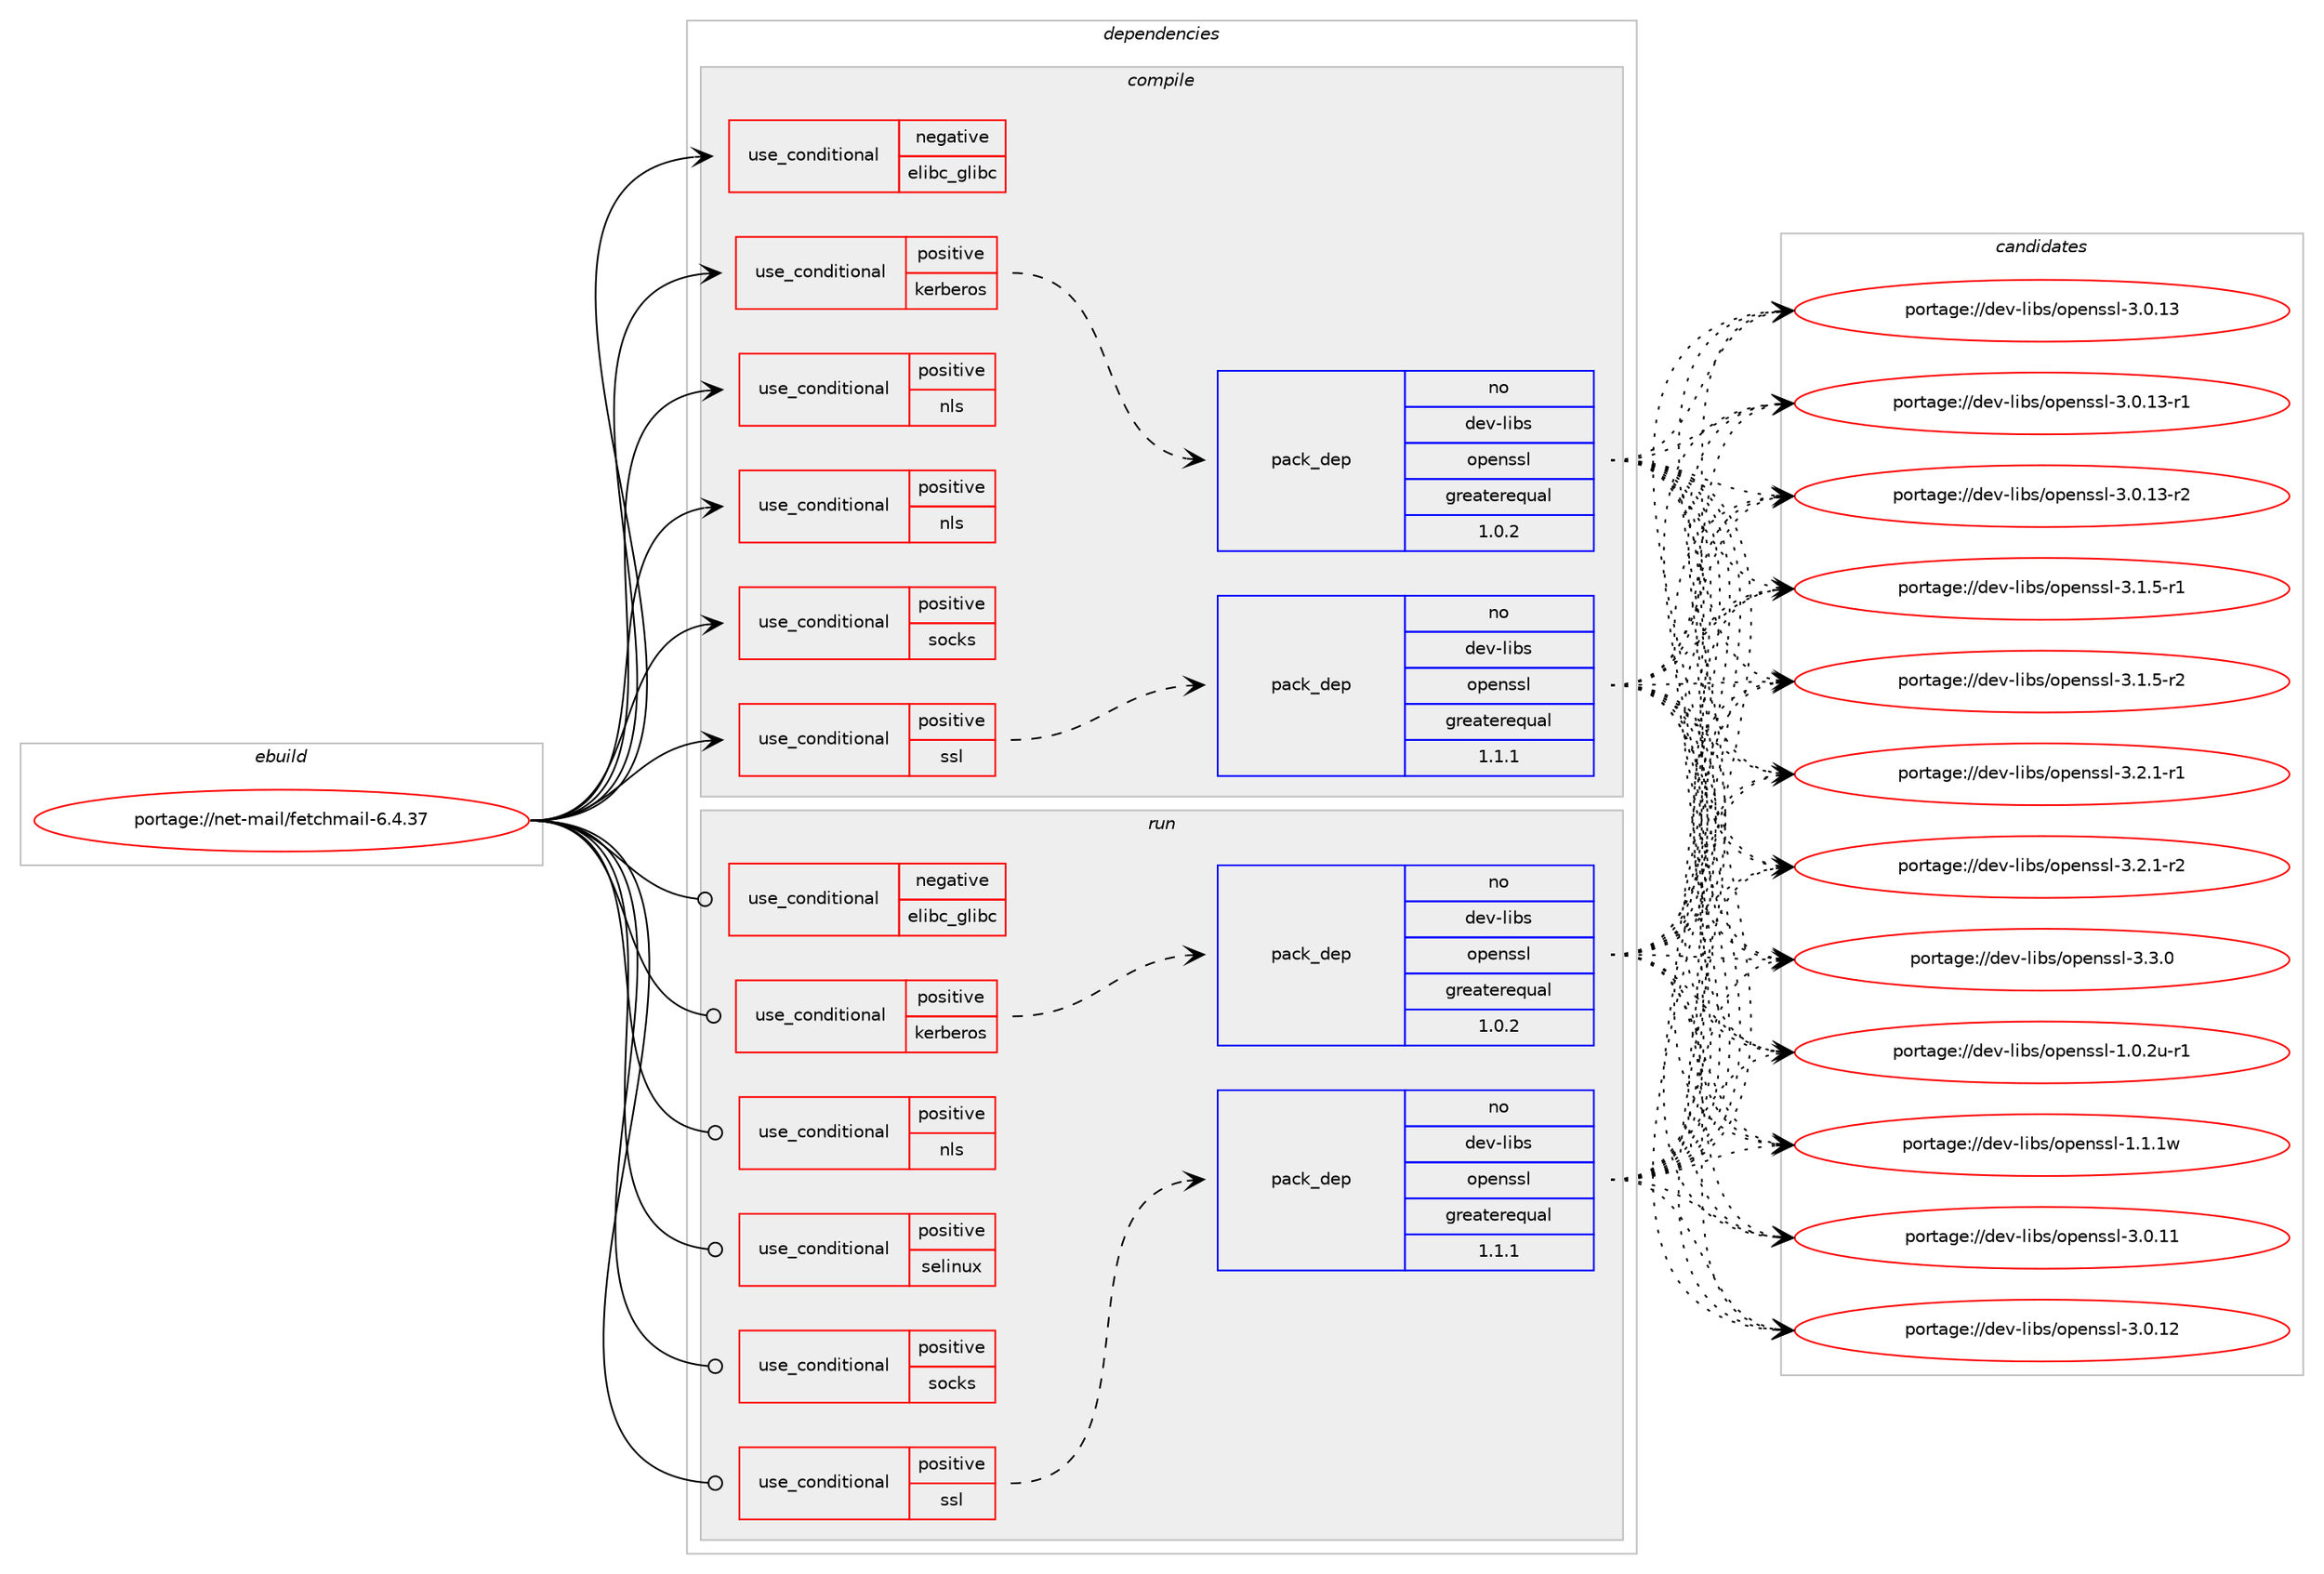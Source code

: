 digraph prolog {

# *************
# Graph options
# *************

newrank=true;
concentrate=true;
compound=true;
graph [rankdir=LR,fontname=Helvetica,fontsize=10,ranksep=1.5];#, ranksep=2.5, nodesep=0.2];
edge  [arrowhead=vee];
node  [fontname=Helvetica,fontsize=10];

# **********
# The ebuild
# **********

subgraph cluster_leftcol {
color=gray;
rank=same;
label=<<i>ebuild</i>>;
id [label="portage://net-mail/fetchmail-6.4.37", color=red, width=4, href="../net-mail/fetchmail-6.4.37.svg"];
}

# ****************
# The dependencies
# ****************

subgraph cluster_midcol {
color=gray;
label=<<i>dependencies</i>>;
subgraph cluster_compile {
fillcolor="#eeeeee";
style=filled;
label=<<i>compile</i>>;
subgraph cond610 {
dependency825 [label=<<TABLE BORDER="0" CELLBORDER="1" CELLSPACING="0" CELLPADDING="4"><TR><TD ROWSPAN="3" CELLPADDING="10">use_conditional</TD></TR><TR><TD>negative</TD></TR><TR><TD>elibc_glibc</TD></TR></TABLE>>, shape=none, color=red];
# *** BEGIN UNKNOWN DEPENDENCY TYPE (TODO) ***
# dependency825 -> package_dependency(portage://net-mail/fetchmail-6.4.37,install,no,sys-fs,e2fsprogs,none,[,,],[],[])
# *** END UNKNOWN DEPENDENCY TYPE (TODO) ***

}
id:e -> dependency825:w [weight=20,style="solid",arrowhead="vee"];
subgraph cond611 {
dependency826 [label=<<TABLE BORDER="0" CELLBORDER="1" CELLSPACING="0" CELLPADDING="4"><TR><TD ROWSPAN="3" CELLPADDING="10">use_conditional</TD></TR><TR><TD>positive</TD></TR><TR><TD>kerberos</TD></TR></TABLE>>, shape=none, color=red];
# *** BEGIN UNKNOWN DEPENDENCY TYPE (TODO) ***
# dependency826 -> package_dependency(portage://net-mail/fetchmail-6.4.37,install,no,virtual,krb5,none,[,,],[],[])
# *** END UNKNOWN DEPENDENCY TYPE (TODO) ***

subgraph pack205 {
dependency827 [label=<<TABLE BORDER="0" CELLBORDER="1" CELLSPACING="0" CELLPADDING="4" WIDTH="220"><TR><TD ROWSPAN="6" CELLPADDING="30">pack_dep</TD></TR><TR><TD WIDTH="110">no</TD></TR><TR><TD>dev-libs</TD></TR><TR><TD>openssl</TD></TR><TR><TD>greaterequal</TD></TR><TR><TD>1.0.2</TD></TR></TABLE>>, shape=none, color=blue];
}
dependency826:e -> dependency827:w [weight=20,style="dashed",arrowhead="vee"];
}
id:e -> dependency826:w [weight=20,style="solid",arrowhead="vee"];
subgraph cond612 {
dependency828 [label=<<TABLE BORDER="0" CELLBORDER="1" CELLSPACING="0" CELLPADDING="4"><TR><TD ROWSPAN="3" CELLPADDING="10">use_conditional</TD></TR><TR><TD>positive</TD></TR><TR><TD>nls</TD></TR></TABLE>>, shape=none, color=red];
# *** BEGIN UNKNOWN DEPENDENCY TYPE (TODO) ***
# dependency828 -> package_dependency(portage://net-mail/fetchmail-6.4.37,install,no,sys-devel,gettext,none,[,,],[],[])
# *** END UNKNOWN DEPENDENCY TYPE (TODO) ***

}
id:e -> dependency828:w [weight=20,style="solid",arrowhead="vee"];
subgraph cond613 {
dependency829 [label=<<TABLE BORDER="0" CELLBORDER="1" CELLSPACING="0" CELLPADDING="4"><TR><TD ROWSPAN="3" CELLPADDING="10">use_conditional</TD></TR><TR><TD>positive</TD></TR><TR><TD>nls</TD></TR></TABLE>>, shape=none, color=red];
# *** BEGIN UNKNOWN DEPENDENCY TYPE (TODO) ***
# dependency829 -> package_dependency(portage://net-mail/fetchmail-6.4.37,install,no,virtual,libintl,none,[,,],[],[])
# *** END UNKNOWN DEPENDENCY TYPE (TODO) ***

}
id:e -> dependency829:w [weight=20,style="solid",arrowhead="vee"];
subgraph cond614 {
dependency830 [label=<<TABLE BORDER="0" CELLBORDER="1" CELLSPACING="0" CELLPADDING="4"><TR><TD ROWSPAN="3" CELLPADDING="10">use_conditional</TD></TR><TR><TD>positive</TD></TR><TR><TD>socks</TD></TR></TABLE>>, shape=none, color=red];
# *** BEGIN UNKNOWN DEPENDENCY TYPE (TODO) ***
# dependency830 -> package_dependency(portage://net-mail/fetchmail-6.4.37,install,no,net-proxy,dante,none,[,,],[],[])
# *** END UNKNOWN DEPENDENCY TYPE (TODO) ***

}
id:e -> dependency830:w [weight=20,style="solid",arrowhead="vee"];
subgraph cond615 {
dependency831 [label=<<TABLE BORDER="0" CELLBORDER="1" CELLSPACING="0" CELLPADDING="4"><TR><TD ROWSPAN="3" CELLPADDING="10">use_conditional</TD></TR><TR><TD>positive</TD></TR><TR><TD>ssl</TD></TR></TABLE>>, shape=none, color=red];
subgraph pack206 {
dependency832 [label=<<TABLE BORDER="0" CELLBORDER="1" CELLSPACING="0" CELLPADDING="4" WIDTH="220"><TR><TD ROWSPAN="6" CELLPADDING="30">pack_dep</TD></TR><TR><TD WIDTH="110">no</TD></TR><TR><TD>dev-libs</TD></TR><TR><TD>openssl</TD></TR><TR><TD>greaterequal</TD></TR><TR><TD>1.1.1</TD></TR></TABLE>>, shape=none, color=blue];
}
dependency831:e -> dependency832:w [weight=20,style="dashed",arrowhead="vee"];
}
id:e -> dependency831:w [weight=20,style="solid",arrowhead="vee"];
# *** BEGIN UNKNOWN DEPENDENCY TYPE (TODO) ***
# id -> package_dependency(portage://net-mail/fetchmail-6.4.37,install,no,acct-user,fetchmail,none,[,,],[],[])
# *** END UNKNOWN DEPENDENCY TYPE (TODO) ***

# *** BEGIN UNKNOWN DEPENDENCY TYPE (TODO) ***
# id -> package_dependency(portage://net-mail/fetchmail-6.4.37,install,no,app-alternatives,lex,none,[,,],[],[])
# *** END UNKNOWN DEPENDENCY TYPE (TODO) ***

# *** BEGIN UNKNOWN DEPENDENCY TYPE (TODO) ***
# id -> package_dependency(portage://net-mail/fetchmail-6.4.37,install,no,app-arch,xz-utils,none,[,,],[],[])
# *** END UNKNOWN DEPENDENCY TYPE (TODO) ***

}
subgraph cluster_compileandrun {
fillcolor="#eeeeee";
style=filled;
label=<<i>compile and run</i>>;
}
subgraph cluster_run {
fillcolor="#eeeeee";
style=filled;
label=<<i>run</i>>;
subgraph cond616 {
dependency833 [label=<<TABLE BORDER="0" CELLBORDER="1" CELLSPACING="0" CELLPADDING="4"><TR><TD ROWSPAN="3" CELLPADDING="10">use_conditional</TD></TR><TR><TD>negative</TD></TR><TR><TD>elibc_glibc</TD></TR></TABLE>>, shape=none, color=red];
# *** BEGIN UNKNOWN DEPENDENCY TYPE (TODO) ***
# dependency833 -> package_dependency(portage://net-mail/fetchmail-6.4.37,run,no,sys-fs,e2fsprogs,none,[,,],[],[])
# *** END UNKNOWN DEPENDENCY TYPE (TODO) ***

}
id:e -> dependency833:w [weight=20,style="solid",arrowhead="odot"];
subgraph cond617 {
dependency834 [label=<<TABLE BORDER="0" CELLBORDER="1" CELLSPACING="0" CELLPADDING="4"><TR><TD ROWSPAN="3" CELLPADDING="10">use_conditional</TD></TR><TR><TD>positive</TD></TR><TR><TD>kerberos</TD></TR></TABLE>>, shape=none, color=red];
# *** BEGIN UNKNOWN DEPENDENCY TYPE (TODO) ***
# dependency834 -> package_dependency(portage://net-mail/fetchmail-6.4.37,run,no,virtual,krb5,none,[,,],[],[])
# *** END UNKNOWN DEPENDENCY TYPE (TODO) ***

subgraph pack207 {
dependency835 [label=<<TABLE BORDER="0" CELLBORDER="1" CELLSPACING="0" CELLPADDING="4" WIDTH="220"><TR><TD ROWSPAN="6" CELLPADDING="30">pack_dep</TD></TR><TR><TD WIDTH="110">no</TD></TR><TR><TD>dev-libs</TD></TR><TR><TD>openssl</TD></TR><TR><TD>greaterequal</TD></TR><TR><TD>1.0.2</TD></TR></TABLE>>, shape=none, color=blue];
}
dependency834:e -> dependency835:w [weight=20,style="dashed",arrowhead="vee"];
}
id:e -> dependency834:w [weight=20,style="solid",arrowhead="odot"];
subgraph cond618 {
dependency836 [label=<<TABLE BORDER="0" CELLBORDER="1" CELLSPACING="0" CELLPADDING="4"><TR><TD ROWSPAN="3" CELLPADDING="10">use_conditional</TD></TR><TR><TD>positive</TD></TR><TR><TD>nls</TD></TR></TABLE>>, shape=none, color=red];
# *** BEGIN UNKNOWN DEPENDENCY TYPE (TODO) ***
# dependency836 -> package_dependency(portage://net-mail/fetchmail-6.4.37,run,no,virtual,libintl,none,[,,],[],[])
# *** END UNKNOWN DEPENDENCY TYPE (TODO) ***

}
id:e -> dependency836:w [weight=20,style="solid",arrowhead="odot"];
subgraph cond619 {
dependency837 [label=<<TABLE BORDER="0" CELLBORDER="1" CELLSPACING="0" CELLPADDING="4"><TR><TD ROWSPAN="3" CELLPADDING="10">use_conditional</TD></TR><TR><TD>positive</TD></TR><TR><TD>selinux</TD></TR></TABLE>>, shape=none, color=red];
# *** BEGIN UNKNOWN DEPENDENCY TYPE (TODO) ***
# dependency837 -> package_dependency(portage://net-mail/fetchmail-6.4.37,run,no,sec-policy,selinux-fetchmail,none,[,,],[],[])
# *** END UNKNOWN DEPENDENCY TYPE (TODO) ***

}
id:e -> dependency837:w [weight=20,style="solid",arrowhead="odot"];
subgraph cond620 {
dependency838 [label=<<TABLE BORDER="0" CELLBORDER="1" CELLSPACING="0" CELLPADDING="4"><TR><TD ROWSPAN="3" CELLPADDING="10">use_conditional</TD></TR><TR><TD>positive</TD></TR><TR><TD>socks</TD></TR></TABLE>>, shape=none, color=red];
# *** BEGIN UNKNOWN DEPENDENCY TYPE (TODO) ***
# dependency838 -> package_dependency(portage://net-mail/fetchmail-6.4.37,run,no,net-proxy,dante,none,[,,],[],[])
# *** END UNKNOWN DEPENDENCY TYPE (TODO) ***

}
id:e -> dependency838:w [weight=20,style="solid",arrowhead="odot"];
subgraph cond621 {
dependency839 [label=<<TABLE BORDER="0" CELLBORDER="1" CELLSPACING="0" CELLPADDING="4"><TR><TD ROWSPAN="3" CELLPADDING="10">use_conditional</TD></TR><TR><TD>positive</TD></TR><TR><TD>ssl</TD></TR></TABLE>>, shape=none, color=red];
subgraph pack208 {
dependency840 [label=<<TABLE BORDER="0" CELLBORDER="1" CELLSPACING="0" CELLPADDING="4" WIDTH="220"><TR><TD ROWSPAN="6" CELLPADDING="30">pack_dep</TD></TR><TR><TD WIDTH="110">no</TD></TR><TR><TD>dev-libs</TD></TR><TR><TD>openssl</TD></TR><TR><TD>greaterequal</TD></TR><TR><TD>1.1.1</TD></TR></TABLE>>, shape=none, color=blue];
}
dependency839:e -> dependency840:w [weight=20,style="dashed",arrowhead="vee"];
}
id:e -> dependency839:w [weight=20,style="solid",arrowhead="odot"];
# *** BEGIN UNKNOWN DEPENDENCY TYPE (TODO) ***
# id -> package_dependency(portage://net-mail/fetchmail-6.4.37,run,no,acct-user,fetchmail,none,[,,],[],[])
# *** END UNKNOWN DEPENDENCY TYPE (TODO) ***

# *** BEGIN UNKNOWN DEPENDENCY TYPE (TODO) ***
# id -> package_dependency(portage://net-mail/fetchmail-6.4.37,run,no,virtual,tmpfiles,none,[,,],[],[])
# *** END UNKNOWN DEPENDENCY TYPE (TODO) ***

}
}

# **************
# The candidates
# **************

subgraph cluster_choices {
rank=same;
color=gray;
label=<<i>candidates</i>>;

subgraph choice205 {
color=black;
nodesep=1;
choice1001011184510810598115471111121011101151151084549464846501174511449 [label="portage://dev-libs/openssl-1.0.2u-r1", color=red, width=4,href="../dev-libs/openssl-1.0.2u-r1.svg"];
choice100101118451081059811547111112101110115115108454946494649119 [label="portage://dev-libs/openssl-1.1.1w", color=red, width=4,href="../dev-libs/openssl-1.1.1w.svg"];
choice10010111845108105981154711111210111011511510845514648464949 [label="portage://dev-libs/openssl-3.0.11", color=red, width=4,href="../dev-libs/openssl-3.0.11.svg"];
choice10010111845108105981154711111210111011511510845514648464950 [label="portage://dev-libs/openssl-3.0.12", color=red, width=4,href="../dev-libs/openssl-3.0.12.svg"];
choice10010111845108105981154711111210111011511510845514648464951 [label="portage://dev-libs/openssl-3.0.13", color=red, width=4,href="../dev-libs/openssl-3.0.13.svg"];
choice100101118451081059811547111112101110115115108455146484649514511449 [label="portage://dev-libs/openssl-3.0.13-r1", color=red, width=4,href="../dev-libs/openssl-3.0.13-r1.svg"];
choice100101118451081059811547111112101110115115108455146484649514511450 [label="portage://dev-libs/openssl-3.0.13-r2", color=red, width=4,href="../dev-libs/openssl-3.0.13-r2.svg"];
choice1001011184510810598115471111121011101151151084551464946534511449 [label="portage://dev-libs/openssl-3.1.5-r1", color=red, width=4,href="../dev-libs/openssl-3.1.5-r1.svg"];
choice1001011184510810598115471111121011101151151084551464946534511450 [label="portage://dev-libs/openssl-3.1.5-r2", color=red, width=4,href="../dev-libs/openssl-3.1.5-r2.svg"];
choice1001011184510810598115471111121011101151151084551465046494511449 [label="portage://dev-libs/openssl-3.2.1-r1", color=red, width=4,href="../dev-libs/openssl-3.2.1-r1.svg"];
choice1001011184510810598115471111121011101151151084551465046494511450 [label="portage://dev-libs/openssl-3.2.1-r2", color=red, width=4,href="../dev-libs/openssl-3.2.1-r2.svg"];
choice100101118451081059811547111112101110115115108455146514648 [label="portage://dev-libs/openssl-3.3.0", color=red, width=4,href="../dev-libs/openssl-3.3.0.svg"];
dependency827:e -> choice1001011184510810598115471111121011101151151084549464846501174511449:w [style=dotted,weight="100"];
dependency827:e -> choice100101118451081059811547111112101110115115108454946494649119:w [style=dotted,weight="100"];
dependency827:e -> choice10010111845108105981154711111210111011511510845514648464949:w [style=dotted,weight="100"];
dependency827:e -> choice10010111845108105981154711111210111011511510845514648464950:w [style=dotted,weight="100"];
dependency827:e -> choice10010111845108105981154711111210111011511510845514648464951:w [style=dotted,weight="100"];
dependency827:e -> choice100101118451081059811547111112101110115115108455146484649514511449:w [style=dotted,weight="100"];
dependency827:e -> choice100101118451081059811547111112101110115115108455146484649514511450:w [style=dotted,weight="100"];
dependency827:e -> choice1001011184510810598115471111121011101151151084551464946534511449:w [style=dotted,weight="100"];
dependency827:e -> choice1001011184510810598115471111121011101151151084551464946534511450:w [style=dotted,weight="100"];
dependency827:e -> choice1001011184510810598115471111121011101151151084551465046494511449:w [style=dotted,weight="100"];
dependency827:e -> choice1001011184510810598115471111121011101151151084551465046494511450:w [style=dotted,weight="100"];
dependency827:e -> choice100101118451081059811547111112101110115115108455146514648:w [style=dotted,weight="100"];
}
subgraph choice206 {
color=black;
nodesep=1;
choice1001011184510810598115471111121011101151151084549464846501174511449 [label="portage://dev-libs/openssl-1.0.2u-r1", color=red, width=4,href="../dev-libs/openssl-1.0.2u-r1.svg"];
choice100101118451081059811547111112101110115115108454946494649119 [label="portage://dev-libs/openssl-1.1.1w", color=red, width=4,href="../dev-libs/openssl-1.1.1w.svg"];
choice10010111845108105981154711111210111011511510845514648464949 [label="portage://dev-libs/openssl-3.0.11", color=red, width=4,href="../dev-libs/openssl-3.0.11.svg"];
choice10010111845108105981154711111210111011511510845514648464950 [label="portage://dev-libs/openssl-3.0.12", color=red, width=4,href="../dev-libs/openssl-3.0.12.svg"];
choice10010111845108105981154711111210111011511510845514648464951 [label="portage://dev-libs/openssl-3.0.13", color=red, width=4,href="../dev-libs/openssl-3.0.13.svg"];
choice100101118451081059811547111112101110115115108455146484649514511449 [label="portage://dev-libs/openssl-3.0.13-r1", color=red, width=4,href="../dev-libs/openssl-3.0.13-r1.svg"];
choice100101118451081059811547111112101110115115108455146484649514511450 [label="portage://dev-libs/openssl-3.0.13-r2", color=red, width=4,href="../dev-libs/openssl-3.0.13-r2.svg"];
choice1001011184510810598115471111121011101151151084551464946534511449 [label="portage://dev-libs/openssl-3.1.5-r1", color=red, width=4,href="../dev-libs/openssl-3.1.5-r1.svg"];
choice1001011184510810598115471111121011101151151084551464946534511450 [label="portage://dev-libs/openssl-3.1.5-r2", color=red, width=4,href="../dev-libs/openssl-3.1.5-r2.svg"];
choice1001011184510810598115471111121011101151151084551465046494511449 [label="portage://dev-libs/openssl-3.2.1-r1", color=red, width=4,href="../dev-libs/openssl-3.2.1-r1.svg"];
choice1001011184510810598115471111121011101151151084551465046494511450 [label="portage://dev-libs/openssl-3.2.1-r2", color=red, width=4,href="../dev-libs/openssl-3.2.1-r2.svg"];
choice100101118451081059811547111112101110115115108455146514648 [label="portage://dev-libs/openssl-3.3.0", color=red, width=4,href="../dev-libs/openssl-3.3.0.svg"];
dependency832:e -> choice1001011184510810598115471111121011101151151084549464846501174511449:w [style=dotted,weight="100"];
dependency832:e -> choice100101118451081059811547111112101110115115108454946494649119:w [style=dotted,weight="100"];
dependency832:e -> choice10010111845108105981154711111210111011511510845514648464949:w [style=dotted,weight="100"];
dependency832:e -> choice10010111845108105981154711111210111011511510845514648464950:w [style=dotted,weight="100"];
dependency832:e -> choice10010111845108105981154711111210111011511510845514648464951:w [style=dotted,weight="100"];
dependency832:e -> choice100101118451081059811547111112101110115115108455146484649514511449:w [style=dotted,weight="100"];
dependency832:e -> choice100101118451081059811547111112101110115115108455146484649514511450:w [style=dotted,weight="100"];
dependency832:e -> choice1001011184510810598115471111121011101151151084551464946534511449:w [style=dotted,weight="100"];
dependency832:e -> choice1001011184510810598115471111121011101151151084551464946534511450:w [style=dotted,weight="100"];
dependency832:e -> choice1001011184510810598115471111121011101151151084551465046494511449:w [style=dotted,weight="100"];
dependency832:e -> choice1001011184510810598115471111121011101151151084551465046494511450:w [style=dotted,weight="100"];
dependency832:e -> choice100101118451081059811547111112101110115115108455146514648:w [style=dotted,weight="100"];
}
subgraph choice207 {
color=black;
nodesep=1;
choice1001011184510810598115471111121011101151151084549464846501174511449 [label="portage://dev-libs/openssl-1.0.2u-r1", color=red, width=4,href="../dev-libs/openssl-1.0.2u-r1.svg"];
choice100101118451081059811547111112101110115115108454946494649119 [label="portage://dev-libs/openssl-1.1.1w", color=red, width=4,href="../dev-libs/openssl-1.1.1w.svg"];
choice10010111845108105981154711111210111011511510845514648464949 [label="portage://dev-libs/openssl-3.0.11", color=red, width=4,href="../dev-libs/openssl-3.0.11.svg"];
choice10010111845108105981154711111210111011511510845514648464950 [label="portage://dev-libs/openssl-3.0.12", color=red, width=4,href="../dev-libs/openssl-3.0.12.svg"];
choice10010111845108105981154711111210111011511510845514648464951 [label="portage://dev-libs/openssl-3.0.13", color=red, width=4,href="../dev-libs/openssl-3.0.13.svg"];
choice100101118451081059811547111112101110115115108455146484649514511449 [label="portage://dev-libs/openssl-3.0.13-r1", color=red, width=4,href="../dev-libs/openssl-3.0.13-r1.svg"];
choice100101118451081059811547111112101110115115108455146484649514511450 [label="portage://dev-libs/openssl-3.0.13-r2", color=red, width=4,href="../dev-libs/openssl-3.0.13-r2.svg"];
choice1001011184510810598115471111121011101151151084551464946534511449 [label="portage://dev-libs/openssl-3.1.5-r1", color=red, width=4,href="../dev-libs/openssl-3.1.5-r1.svg"];
choice1001011184510810598115471111121011101151151084551464946534511450 [label="portage://dev-libs/openssl-3.1.5-r2", color=red, width=4,href="../dev-libs/openssl-3.1.5-r2.svg"];
choice1001011184510810598115471111121011101151151084551465046494511449 [label="portage://dev-libs/openssl-3.2.1-r1", color=red, width=4,href="../dev-libs/openssl-3.2.1-r1.svg"];
choice1001011184510810598115471111121011101151151084551465046494511450 [label="portage://dev-libs/openssl-3.2.1-r2", color=red, width=4,href="../dev-libs/openssl-3.2.1-r2.svg"];
choice100101118451081059811547111112101110115115108455146514648 [label="portage://dev-libs/openssl-3.3.0", color=red, width=4,href="../dev-libs/openssl-3.3.0.svg"];
dependency835:e -> choice1001011184510810598115471111121011101151151084549464846501174511449:w [style=dotted,weight="100"];
dependency835:e -> choice100101118451081059811547111112101110115115108454946494649119:w [style=dotted,weight="100"];
dependency835:e -> choice10010111845108105981154711111210111011511510845514648464949:w [style=dotted,weight="100"];
dependency835:e -> choice10010111845108105981154711111210111011511510845514648464950:w [style=dotted,weight="100"];
dependency835:e -> choice10010111845108105981154711111210111011511510845514648464951:w [style=dotted,weight="100"];
dependency835:e -> choice100101118451081059811547111112101110115115108455146484649514511449:w [style=dotted,weight="100"];
dependency835:e -> choice100101118451081059811547111112101110115115108455146484649514511450:w [style=dotted,weight="100"];
dependency835:e -> choice1001011184510810598115471111121011101151151084551464946534511449:w [style=dotted,weight="100"];
dependency835:e -> choice1001011184510810598115471111121011101151151084551464946534511450:w [style=dotted,weight="100"];
dependency835:e -> choice1001011184510810598115471111121011101151151084551465046494511449:w [style=dotted,weight="100"];
dependency835:e -> choice1001011184510810598115471111121011101151151084551465046494511450:w [style=dotted,weight="100"];
dependency835:e -> choice100101118451081059811547111112101110115115108455146514648:w [style=dotted,weight="100"];
}
subgraph choice208 {
color=black;
nodesep=1;
choice1001011184510810598115471111121011101151151084549464846501174511449 [label="portage://dev-libs/openssl-1.0.2u-r1", color=red, width=4,href="../dev-libs/openssl-1.0.2u-r1.svg"];
choice100101118451081059811547111112101110115115108454946494649119 [label="portage://dev-libs/openssl-1.1.1w", color=red, width=4,href="../dev-libs/openssl-1.1.1w.svg"];
choice10010111845108105981154711111210111011511510845514648464949 [label="portage://dev-libs/openssl-3.0.11", color=red, width=4,href="../dev-libs/openssl-3.0.11.svg"];
choice10010111845108105981154711111210111011511510845514648464950 [label="portage://dev-libs/openssl-3.0.12", color=red, width=4,href="../dev-libs/openssl-3.0.12.svg"];
choice10010111845108105981154711111210111011511510845514648464951 [label="portage://dev-libs/openssl-3.0.13", color=red, width=4,href="../dev-libs/openssl-3.0.13.svg"];
choice100101118451081059811547111112101110115115108455146484649514511449 [label="portage://dev-libs/openssl-3.0.13-r1", color=red, width=4,href="../dev-libs/openssl-3.0.13-r1.svg"];
choice100101118451081059811547111112101110115115108455146484649514511450 [label="portage://dev-libs/openssl-3.0.13-r2", color=red, width=4,href="../dev-libs/openssl-3.0.13-r2.svg"];
choice1001011184510810598115471111121011101151151084551464946534511449 [label="portage://dev-libs/openssl-3.1.5-r1", color=red, width=4,href="../dev-libs/openssl-3.1.5-r1.svg"];
choice1001011184510810598115471111121011101151151084551464946534511450 [label="portage://dev-libs/openssl-3.1.5-r2", color=red, width=4,href="../dev-libs/openssl-3.1.5-r2.svg"];
choice1001011184510810598115471111121011101151151084551465046494511449 [label="portage://dev-libs/openssl-3.2.1-r1", color=red, width=4,href="../dev-libs/openssl-3.2.1-r1.svg"];
choice1001011184510810598115471111121011101151151084551465046494511450 [label="portage://dev-libs/openssl-3.2.1-r2", color=red, width=4,href="../dev-libs/openssl-3.2.1-r2.svg"];
choice100101118451081059811547111112101110115115108455146514648 [label="portage://dev-libs/openssl-3.3.0", color=red, width=4,href="../dev-libs/openssl-3.3.0.svg"];
dependency840:e -> choice1001011184510810598115471111121011101151151084549464846501174511449:w [style=dotted,weight="100"];
dependency840:e -> choice100101118451081059811547111112101110115115108454946494649119:w [style=dotted,weight="100"];
dependency840:e -> choice10010111845108105981154711111210111011511510845514648464949:w [style=dotted,weight="100"];
dependency840:e -> choice10010111845108105981154711111210111011511510845514648464950:w [style=dotted,weight="100"];
dependency840:e -> choice10010111845108105981154711111210111011511510845514648464951:w [style=dotted,weight="100"];
dependency840:e -> choice100101118451081059811547111112101110115115108455146484649514511449:w [style=dotted,weight="100"];
dependency840:e -> choice100101118451081059811547111112101110115115108455146484649514511450:w [style=dotted,weight="100"];
dependency840:e -> choice1001011184510810598115471111121011101151151084551464946534511449:w [style=dotted,weight="100"];
dependency840:e -> choice1001011184510810598115471111121011101151151084551464946534511450:w [style=dotted,weight="100"];
dependency840:e -> choice1001011184510810598115471111121011101151151084551465046494511449:w [style=dotted,weight="100"];
dependency840:e -> choice1001011184510810598115471111121011101151151084551465046494511450:w [style=dotted,weight="100"];
dependency840:e -> choice100101118451081059811547111112101110115115108455146514648:w [style=dotted,weight="100"];
}
}

}
